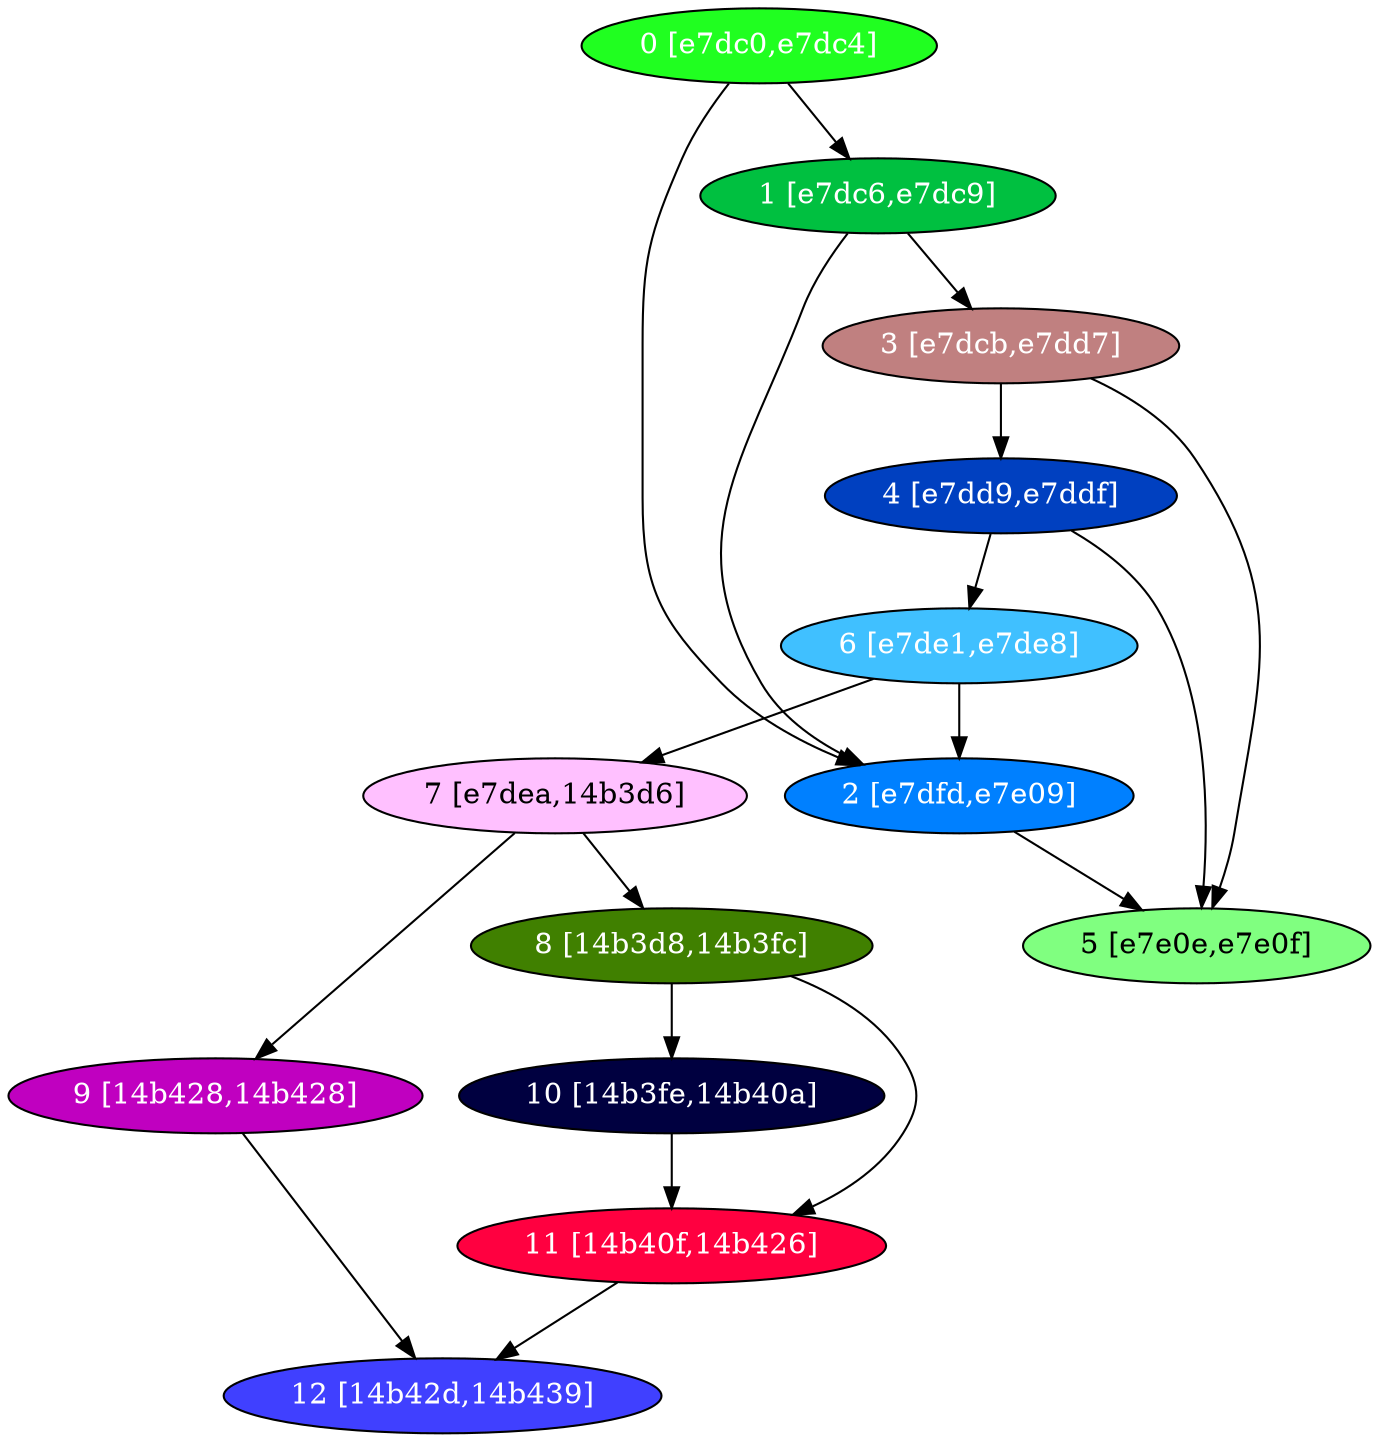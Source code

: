 diGraph libnss3{
	libnss3_0  [style=filled fillcolor="#20FF20" fontcolor="#ffffff" shape=oval label="0 [e7dc0,e7dc4]"]
	libnss3_1  [style=filled fillcolor="#00C040" fontcolor="#ffffff" shape=oval label="1 [e7dc6,e7dc9]"]
	libnss3_2  [style=filled fillcolor="#0080FF" fontcolor="#ffffff" shape=oval label="2 [e7dfd,e7e09]"]
	libnss3_3  [style=filled fillcolor="#C08080" fontcolor="#ffffff" shape=oval label="3 [e7dcb,e7dd7]"]
	libnss3_4  [style=filled fillcolor="#0040C0" fontcolor="#ffffff" shape=oval label="4 [e7dd9,e7ddf]"]
	libnss3_5  [style=filled fillcolor="#80FF80" fontcolor="#000000" shape=oval label="5 [e7e0e,e7e0f]"]
	libnss3_6  [style=filled fillcolor="#40C0FF" fontcolor="#ffffff" shape=oval label="6 [e7de1,e7de8]"]
	libnss3_7  [style=filled fillcolor="#FFC0FF" fontcolor="#000000" shape=oval label="7 [e7dea,14b3d6]"]
	libnss3_8  [style=filled fillcolor="#408000" fontcolor="#ffffff" shape=oval label="8 [14b3d8,14b3fc]"]
	libnss3_9  [style=filled fillcolor="#C000C0" fontcolor="#ffffff" shape=oval label="9 [14b428,14b428]"]
	libnss3_a  [style=filled fillcolor="#000040" fontcolor="#ffffff" shape=oval label="10 [14b3fe,14b40a]"]
	libnss3_b  [style=filled fillcolor="#FF0040" fontcolor="#ffffff" shape=oval label="11 [14b40f,14b426]"]
	libnss3_c  [style=filled fillcolor="#4040FF" fontcolor="#ffffff" shape=oval label="12 [14b42d,14b439]"]

	libnss3_0 -> libnss3_1
	libnss3_0 -> libnss3_2
	libnss3_1 -> libnss3_2
	libnss3_1 -> libnss3_3
	libnss3_2 -> libnss3_5
	libnss3_3 -> libnss3_4
	libnss3_3 -> libnss3_5
	libnss3_4 -> libnss3_5
	libnss3_4 -> libnss3_6
	libnss3_6 -> libnss3_2
	libnss3_6 -> libnss3_7
	libnss3_7 -> libnss3_8
	libnss3_7 -> libnss3_9
	libnss3_8 -> libnss3_a
	libnss3_8 -> libnss3_b
	libnss3_9 -> libnss3_c
	libnss3_a -> libnss3_b
	libnss3_b -> libnss3_c
}